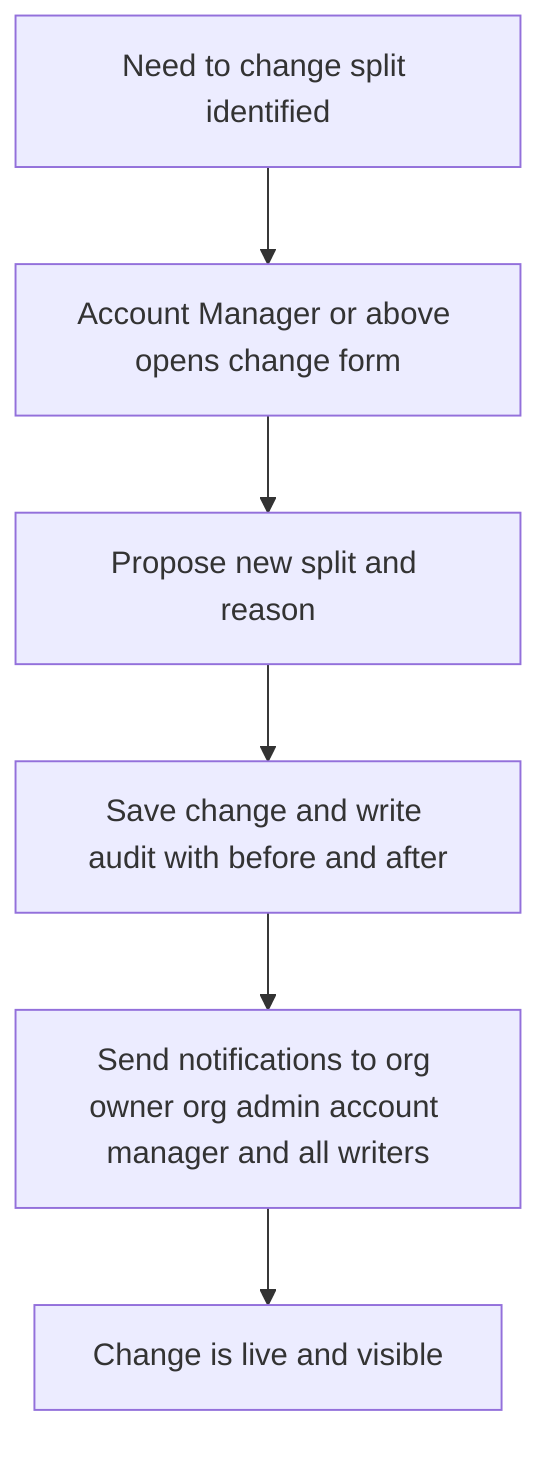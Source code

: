 flowchart TD
  A["Need to change split identified"] --> B["Account Manager or above opens change form"]
  B --> C["Propose new split and reason"]
  C --> D["Save change and write audit with before and after"]
  D --> E["Send notifications to org owner org admin account manager and all writers"]
  E --> F["Change is live and visible"]